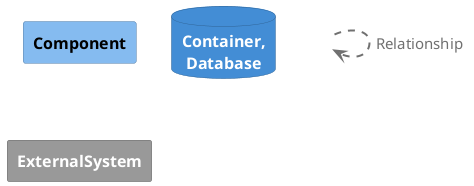 @startuml
set separator none

skinparam {
  shadowing false
  arrowFontSize 15
  defaultTextAlignment center
  wrapWidth 100
  maxMessageSize 100
}
hide stereotype

skinparam rectangle<<_transparent>> {
  BorderColor transparent
  BackgroundColor transparent
  FontColor transparent
}

skinparam rectangle<<1>> {
  BackgroundColor #85bbf0
  FontColor #000000
  BorderColor #5d82a8
}
rectangle "==Component" <<1>>

skinparam database<<2>> {
  BackgroundColor #438dd5
  FontColor #ffffff
  BorderColor #2e6295
}
database "==Container, Database" <<2>>

skinparam rectangle<<3>> {
  BackgroundColor #999999
  FontColor #ffffff
  BorderColor #6b6b6b
}
rectangle "==ExternalSystem" <<3>>

rectangle "." <<_transparent>> as 4
4 .[#707070,thickness=2].> 4 : "<color:#707070>Relationship"


@enduml